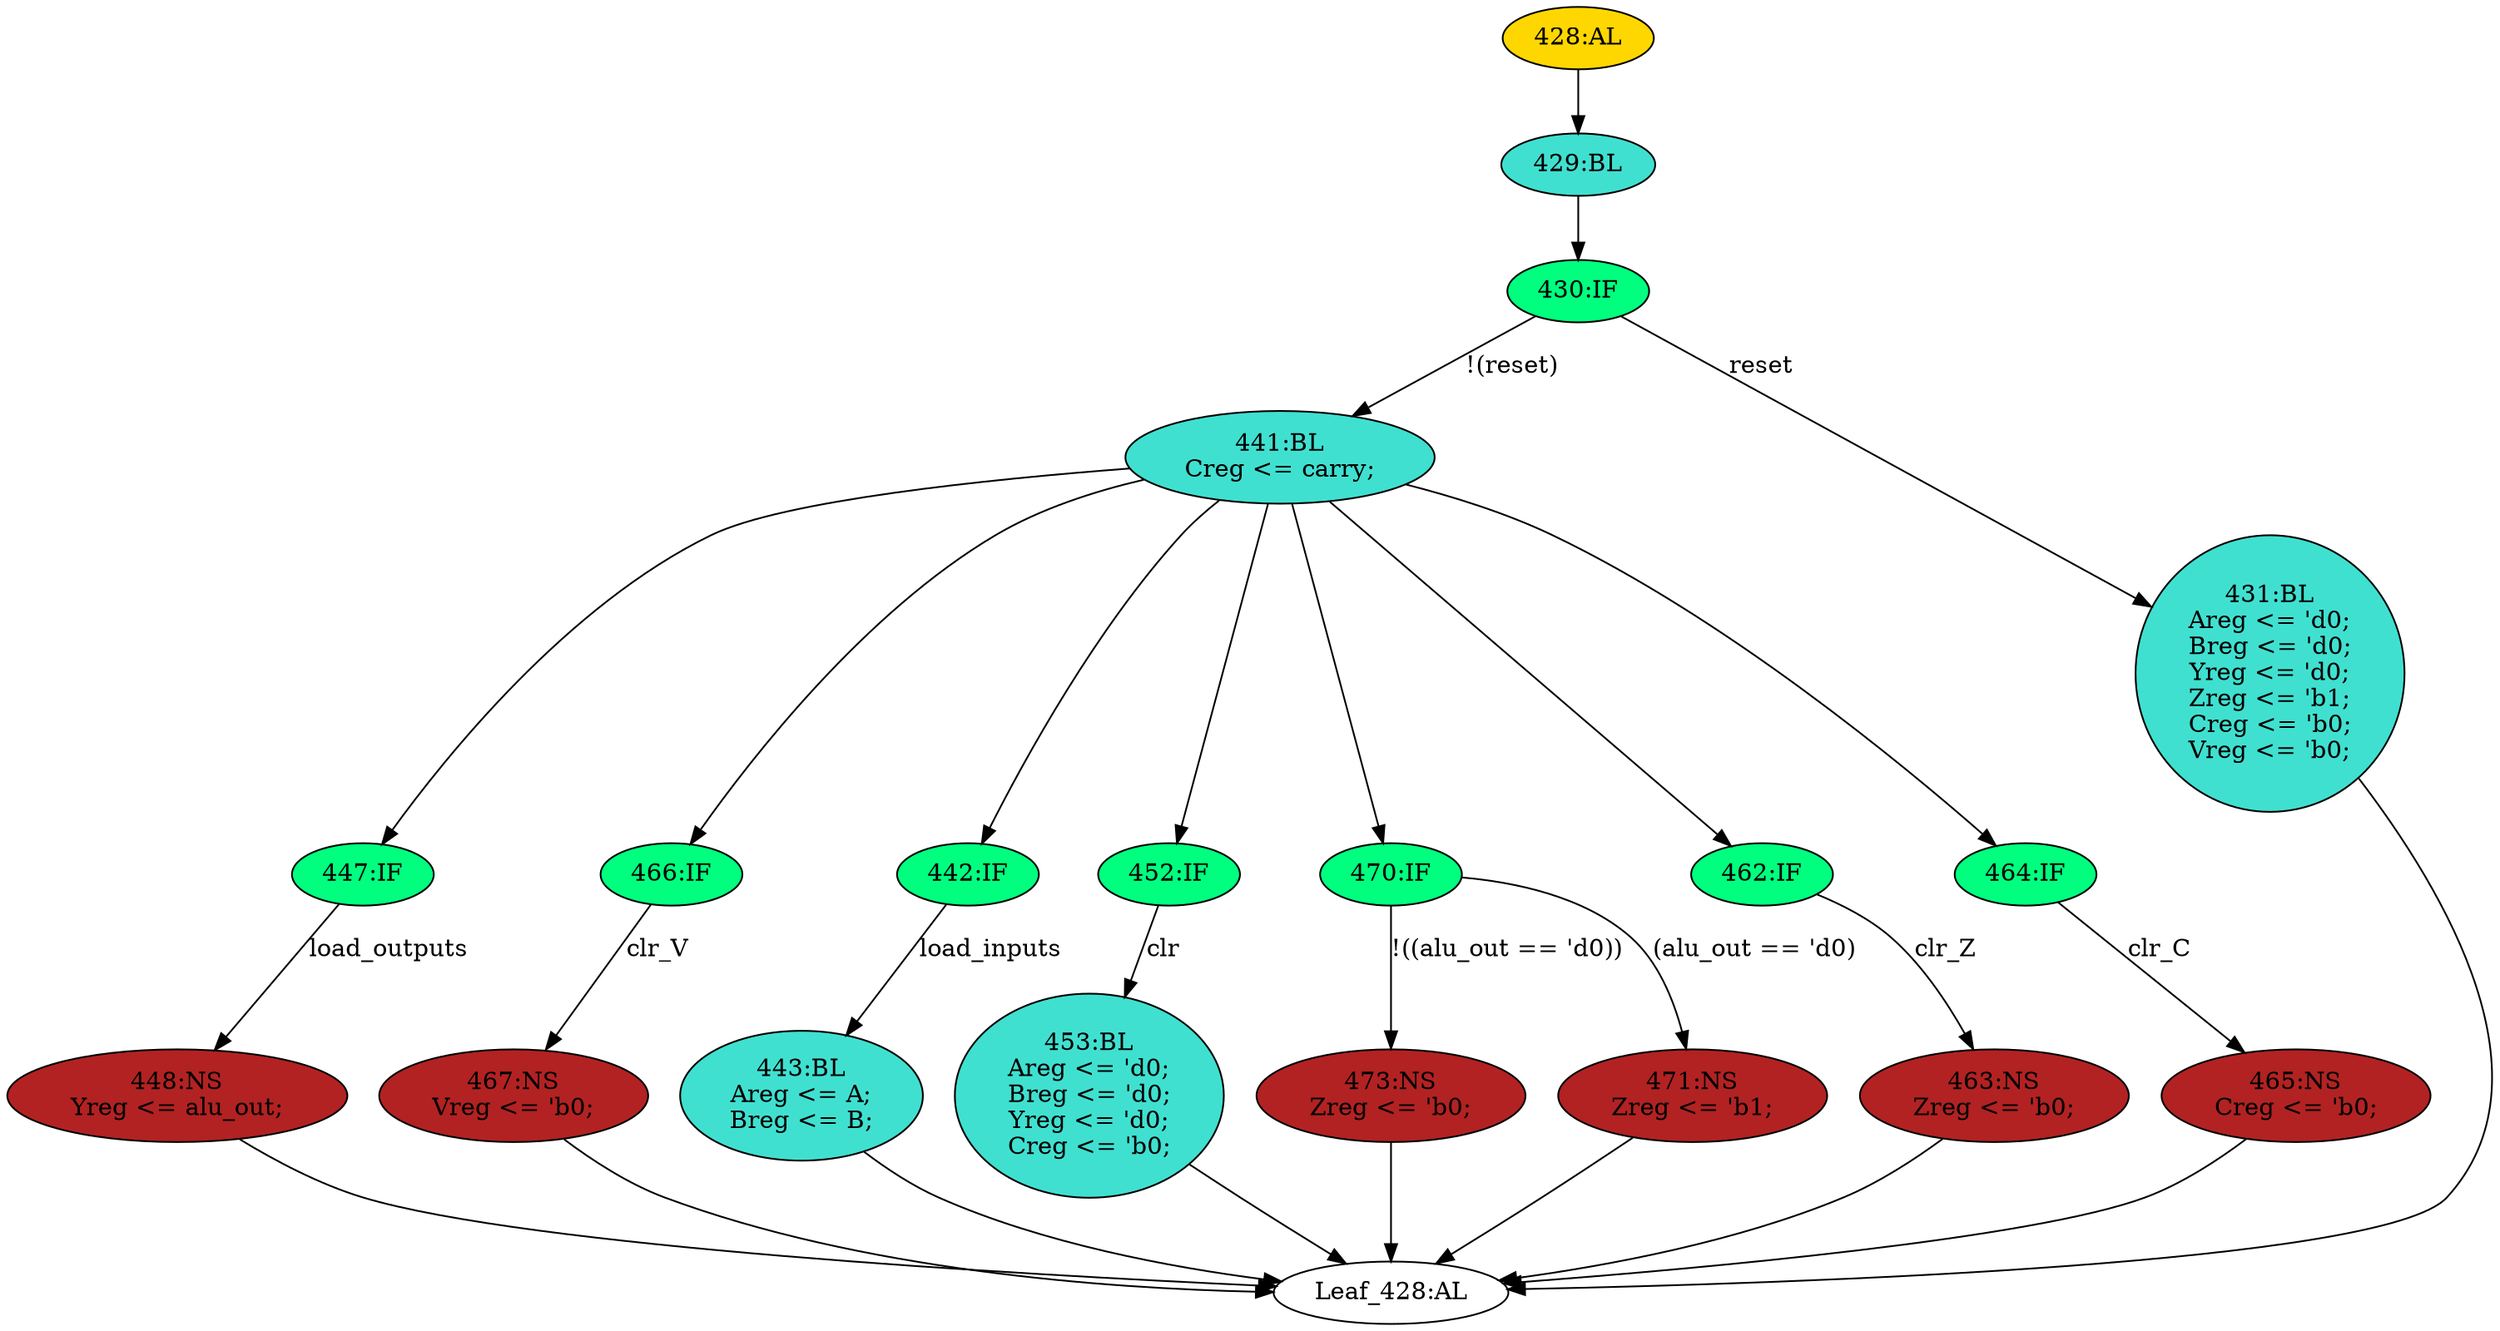 strict digraph "" {
	node [label="\N"];
	"429:BL"	 [ast="<pyverilog.vparser.ast.Block object at 0x7f4810f1ae10>",
		fillcolor=turquoise,
		label="429:BL",
		statements="[]",
		style=filled,
		typ=Block];
	"430:IF"	 [ast="<pyverilog.vparser.ast.IfStatement object at 0x7f4810f1ae50>",
		fillcolor=springgreen,
		label="430:IF",
		statements="[]",
		style=filled,
		typ=IfStatement];
	"429:BL" -> "430:IF"	 [cond="[]",
		lineno=None];
	"447:IF"	 [ast="<pyverilog.vparser.ast.IfStatement object at 0x7f4810f1ac10>",
		fillcolor=springgreen,
		label="447:IF",
		statements="[]",
		style=filled,
		typ=IfStatement];
	"448:NS"	 [ast="<pyverilog.vparser.ast.NonblockingSubstitution object at 0x7f4810f1a7d0>",
		fillcolor=firebrick,
		label="448:NS
Yreg <= alu_out;",
		statements="[<pyverilog.vparser.ast.NonblockingSubstitution object at 0x7f4810f1a7d0>]",
		style=filled,
		typ=NonblockingSubstitution];
	"447:IF" -> "448:NS"	 [cond="['load_outputs']",
		label=load_outputs,
		lineno=447];
	"428:AL"	 [ast="<pyverilog.vparser.ast.Always object at 0x7f4810f1abd0>",
		clk_sens=False,
		fillcolor=gold,
		label="428:AL",
		sens="['clk', 'reset']",
		statements="[]",
		style=filled,
		typ=Always,
		use_var="['reset', 'A', 'B', 'clr_Z', 'clr_V', 'alu_out', 'clr', 'carry', 'load_inputs', 'clr_C', 'load_outputs']"];
	"428:AL" -> "429:BL"	 [cond="[]",
		lineno=None];
	"453:BL"	 [ast="<pyverilog.vparser.ast.Block object at 0x7f4810fc1250>",
		fillcolor=turquoise,
		label="453:BL
Areg <= 'd0;
Breg <= 'd0;
Yreg <= 'd0;
Creg <= 'b0;",
		statements="[<pyverilog.vparser.ast.NonblockingSubstitution object at 0x7f4810fc1290>, <pyverilog.vparser.ast.NonblockingSubstitution object \
at 0x7f4810fc13d0>, <pyverilog.vparser.ast.NonblockingSubstitution object at 0x7f4810fc1510>, <pyverilog.vparser.ast.NonblockingSubstitution \
object at 0x7f4810fc1650>]",
		style=filled,
		typ=Block];
	"Leaf_428:AL"	 [def_var="['Areg', 'Breg', 'Yreg', 'Zreg', 'Vreg', 'Creg']",
		label="Leaf_428:AL"];
	"453:BL" -> "Leaf_428:AL"	 [cond="[]",
		lineno=None];
	"465:NS"	 [ast="<pyverilog.vparser.ast.NonblockingSubstitution object at 0x7f4810fc19d0>",
		fillcolor=firebrick,
		label="465:NS
Creg <= 'b0;",
		statements="[<pyverilog.vparser.ast.NonblockingSubstitution object at 0x7f4810fc19d0>]",
		style=filled,
		typ=NonblockingSubstitution];
	"465:NS" -> "Leaf_428:AL"	 [cond="[]",
		lineno=None];
	"441:BL"	 [ast="<pyverilog.vparser.ast.Block object at 0x7f4810f1ae90>",
		fillcolor=turquoise,
		label="441:BL
Creg <= carry;",
		statements="[<pyverilog.vparser.ast.NonblockingSubstitution object at 0x7f4810fc1f50>]",
		style=filled,
		typ=Block];
	"441:BL" -> "447:IF"	 [cond="[]",
		lineno=None];
	"466:IF"	 [ast="<pyverilog.vparser.ast.IfStatement object at 0x7f4810fc1b50>",
		fillcolor=springgreen,
		label="466:IF",
		statements="[]",
		style=filled,
		typ=IfStatement];
	"441:BL" -> "466:IF"	 [cond="[]",
		lineno=None];
	"442:IF"	 [ast="<pyverilog.vparser.ast.IfStatement object at 0x7f4810f1aed0>",
		fillcolor=springgreen,
		label="442:IF",
		statements="[]",
		style=filled,
		typ=IfStatement];
	"441:BL" -> "442:IF"	 [cond="[]",
		lineno=None];
	"452:IF"	 [ast="<pyverilog.vparser.ast.IfStatement object at 0x7f4810fc1210>",
		fillcolor=springgreen,
		label="452:IF",
		statements="[]",
		style=filled,
		typ=IfStatement];
	"441:BL" -> "452:IF"	 [cond="[]",
		lineno=None];
	"470:IF"	 [ast="<pyverilog.vparser.ast.IfStatement object at 0x7f4810fc1d10>",
		fillcolor=springgreen,
		label="470:IF",
		statements="[]",
		style=filled,
		typ=IfStatement];
	"441:BL" -> "470:IF"	 [cond="[]",
		lineno=None];
	"462:IF"	 [ast="<pyverilog.vparser.ast.IfStatement object at 0x7f4810fc17d0>",
		fillcolor=springgreen,
		label="462:IF",
		statements="[]",
		style=filled,
		typ=IfStatement];
	"441:BL" -> "462:IF"	 [cond="[]",
		lineno=None];
	"464:IF"	 [ast="<pyverilog.vparser.ast.IfStatement object at 0x7f4810fc1990>",
		fillcolor=springgreen,
		label="464:IF",
		statements="[]",
		style=filled,
		typ=IfStatement];
	"441:BL" -> "464:IF"	 [cond="[]",
		lineno=None];
	"430:IF" -> "441:BL"	 [cond="['reset']",
		label="!(reset)",
		lineno=430];
	"431:BL"	 [ast="<pyverilog.vparser.ast.Block object at 0x7f4810f1c0d0>",
		fillcolor=turquoise,
		label="431:BL
Areg <= 'd0;
Breg <= 'd0;
Yreg <= 'd0;
Zreg <= 'b1;
Creg <= 'b0;
Vreg <= 'b0;",
		statements="[<pyverilog.vparser.ast.NonblockingSubstitution object at 0x7f4810f1c110>, <pyverilog.vparser.ast.NonblockingSubstitution object \
at 0x7f4810f1c250>, <pyverilog.vparser.ast.NonblockingSubstitution object at 0x7f4810f1c390>, <pyverilog.vparser.ast.NonblockingSubstitution \
object at 0x7f4810f1c4d0>, <pyverilog.vparser.ast.NonblockingSubstitution object at 0x7f4810f1c610>, <pyverilog.vparser.ast.NonblockingSubstitution \
object at 0x7f4810f1c750>]",
		style=filled,
		typ=Block];
	"430:IF" -> "431:BL"	 [cond="['reset']",
		label=reset,
		lineno=430];
	"473:NS"	 [ast="<pyverilog.vparser.ast.NonblockingSubstitution object at 0x7f4810f1a990>",
		fillcolor=firebrick,
		label="473:NS
Zreg <= 'b0;",
		statements="[<pyverilog.vparser.ast.NonblockingSubstitution object at 0x7f4810f1a990>]",
		style=filled,
		typ=NonblockingSubstitution];
	"473:NS" -> "Leaf_428:AL"	 [cond="[]",
		lineno=None];
	"467:NS"	 [ast="<pyverilog.vparser.ast.NonblockingSubstitution object at 0x7f4810fc1b90>",
		fillcolor=firebrick,
		label="467:NS
Vreg <= 'b0;",
		statements="[<pyverilog.vparser.ast.NonblockingSubstitution object at 0x7f4810fc1b90>]",
		style=filled,
		typ=NonblockingSubstitution];
	"466:IF" -> "467:NS"	 [cond="['clr_V']",
		label=clr_V,
		lineno=466];
	"443:BL"	 [ast="<pyverilog.vparser.ast.Block object at 0x7f4810f1af10>",
		fillcolor=turquoise,
		label="443:BL
Areg <= A;
Breg <= B;",
		statements="[<pyverilog.vparser.ast.NonblockingSubstitution object at 0x7f4810f1af50>, <pyverilog.vparser.ast.NonblockingSubstitution object \
at 0x7f4810fc1090>]",
		style=filled,
		typ=Block];
	"442:IF" -> "443:BL"	 [cond="['load_inputs']",
		label=load_inputs,
		lineno=442];
	"452:IF" -> "453:BL"	 [cond="['clr']",
		label=clr,
		lineno=452];
	"431:BL" -> "Leaf_428:AL"	 [cond="[]",
		lineno=None];
	"443:BL" -> "Leaf_428:AL"	 [cond="[]",
		lineno=None];
	"467:NS" -> "Leaf_428:AL"	 [cond="[]",
		lineno=None];
	"448:NS" -> "Leaf_428:AL"	 [cond="[]",
		lineno=None];
	"470:IF" -> "473:NS"	 [cond="['alu_out']",
		label="!((alu_out == 'd0))",
		lineno=470];
	"471:NS"	 [ast="<pyverilog.vparser.ast.NonblockingSubstitution object at 0x7f4810fc1d50>",
		fillcolor=firebrick,
		label="471:NS
Zreg <= 'b1;",
		statements="[<pyverilog.vparser.ast.NonblockingSubstitution object at 0x7f4810fc1d50>]",
		style=filled,
		typ=NonblockingSubstitution];
	"470:IF" -> "471:NS"	 [cond="['alu_out']",
		label="(alu_out == 'd0)",
		lineno=470];
	"463:NS"	 [ast="<pyverilog.vparser.ast.NonblockingSubstitution object at 0x7f4810fc1810>",
		fillcolor=firebrick,
		label="463:NS
Zreg <= 'b0;",
		statements="[<pyverilog.vparser.ast.NonblockingSubstitution object at 0x7f4810fc1810>]",
		style=filled,
		typ=NonblockingSubstitution];
	"462:IF" -> "463:NS"	 [cond="['clr_Z']",
		label=clr_Z,
		lineno=462];
	"464:IF" -> "465:NS"	 [cond="['clr_C']",
		label=clr_C,
		lineno=464];
	"463:NS" -> "Leaf_428:AL"	 [cond="[]",
		lineno=None];
	"471:NS" -> "Leaf_428:AL"	 [cond="[]",
		lineno=None];
}
